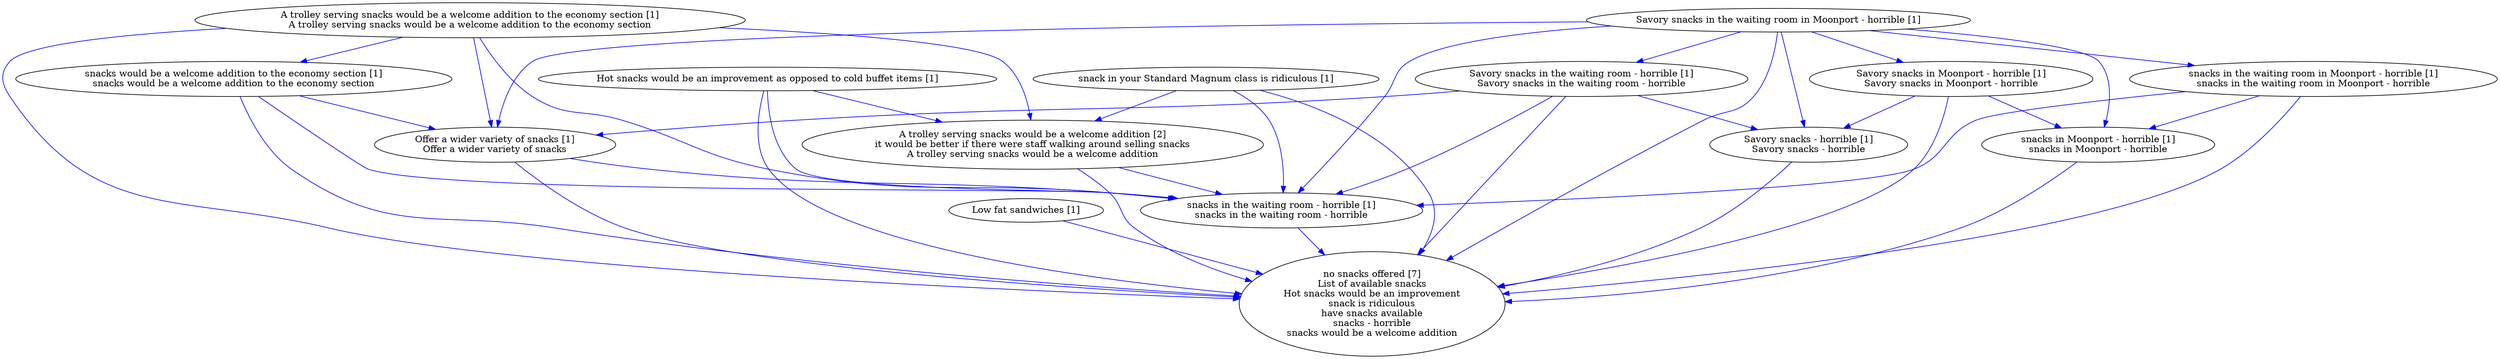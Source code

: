 digraph collapsedGraph {
"no snacks offered [7]\nList of available snacks\nHot snacks would be an improvement\nsnack is ridiculous\nhave snacks available\nsnacks - horrible\nsnacks would be a welcome addition""A trolley serving snacks would be a welcome addition [2]\nit would be better if there were staff walking around selling snacks\nA trolley serving snacks would be a welcome addition""A trolley serving snacks would be a welcome addition to the economy section [1]\nA trolley serving snacks would be a welcome addition to the economy section""snacks would be a welcome addition to the economy section [1]\nsnacks would be a welcome addition to the economy section""Hot snacks would be an improvement as opposed to cold buffet items [1]""Low fat sandwiches [1]""Offer a wider variety of snacks [1]\nOffer a wider variety of snacks""Savory snacks in the waiting room in Moonport - horrible [1]""Savory snacks in Moonport - horrible [1]\nSavory snacks in Moonport - horrible""Savory snacks - horrible [1]\nSavory snacks - horrible""snacks in Moonport - horrible [1]\nsnacks in Moonport - horrible""Savory snacks in the waiting room - horrible [1]\nSavory snacks in the waiting room - horrible""snacks in the waiting room - horrible [1]\nsnacks in the waiting room - horrible""snacks in the waiting room in Moonport - horrible [1]\nsnacks in the waiting room in Moonport - horrible""snack in your Standard Magnum class is ridiculous [1]""snacks would be a welcome addition to the economy section [1]\nsnacks would be a welcome addition to the economy section" -> "no snacks offered [7]\nList of available snacks\nHot snacks would be an improvement\nsnack is ridiculous\nhave snacks available\nsnacks - horrible\nsnacks would be a welcome addition" [color=blue]
"Hot snacks would be an improvement as opposed to cold buffet items [1]" -> "A trolley serving snacks would be a welcome addition [2]\nit would be better if there were staff walking around selling snacks\nA trolley serving snacks would be a welcome addition" [color=blue]
"Hot snacks would be an improvement as opposed to cold buffet items [1]" -> "no snacks offered [7]\nList of available snacks\nHot snacks would be an improvement\nsnack is ridiculous\nhave snacks available\nsnacks - horrible\nsnacks would be a welcome addition" [color=blue]
"Savory snacks - horrible [1]\nSavory snacks - horrible" -> "no snacks offered [7]\nList of available snacks\nHot snacks would be an improvement\nsnack is ridiculous\nhave snacks available\nsnacks - horrible\nsnacks would be a welcome addition" [color=blue]
"A trolley serving snacks would be a welcome addition to the economy section [1]\nA trolley serving snacks would be a welcome addition to the economy section" -> "A trolley serving snacks would be a welcome addition [2]\nit would be better if there were staff walking around selling snacks\nA trolley serving snacks would be a welcome addition" [color=blue]
"snack in your Standard Magnum class is ridiculous [1]" -> "snacks in the waiting room - horrible [1]\nsnacks in the waiting room - horrible" [color=blue]
"snack in your Standard Magnum class is ridiculous [1]" -> "A trolley serving snacks would be a welcome addition [2]\nit would be better if there were staff walking around selling snacks\nA trolley serving snacks would be a welcome addition" [color=blue]
"Low fat sandwiches [1]" -> "no snacks offered [7]\nList of available snacks\nHot snacks would be an improvement\nsnack is ridiculous\nhave snacks available\nsnacks - horrible\nsnacks would be a welcome addition" [color=blue]
"A trolley serving snacks would be a welcome addition to the economy section [1]\nA trolley serving snacks would be a welcome addition to the economy section" -> "snacks in the waiting room - horrible [1]\nsnacks in the waiting room - horrible" [color=blue]
"A trolley serving snacks would be a welcome addition [2]\nit would be better if there were staff walking around selling snacks\nA trolley serving snacks would be a welcome addition" -> "snacks in the waiting room - horrible [1]\nsnacks in the waiting room - horrible" [color=blue]
"Savory snacks in the waiting room - horrible [1]\nSavory snacks in the waiting room - horrible" -> "no snacks offered [7]\nList of available snacks\nHot snacks would be an improvement\nsnack is ridiculous\nhave snacks available\nsnacks - horrible\nsnacks would be a welcome addition" [color=blue]
"snacks in the waiting room - horrible [1]\nsnacks in the waiting room - horrible" -> "no snacks offered [7]\nList of available snacks\nHot snacks would be an improvement\nsnack is ridiculous\nhave snacks available\nsnacks - horrible\nsnacks would be a welcome addition" [color=blue]
"snack in your Standard Magnum class is ridiculous [1]" -> "no snacks offered [7]\nList of available snacks\nHot snacks would be an improvement\nsnack is ridiculous\nhave snacks available\nsnacks - horrible\nsnacks would be a welcome addition" [color=blue]
"Savory snacks in the waiting room - horrible [1]\nSavory snacks in the waiting room - horrible" -> "Offer a wider variety of snacks [1]\nOffer a wider variety of snacks" [color=blue]
"snacks would be a welcome addition to the economy section [1]\nsnacks would be a welcome addition to the economy section" -> "snacks in the waiting room - horrible [1]\nsnacks in the waiting room - horrible" [color=blue]
"snacks would be a welcome addition to the economy section [1]\nsnacks would be a welcome addition to the economy section" -> "Offer a wider variety of snacks [1]\nOffer a wider variety of snacks" [color=blue]
"snacks in Moonport - horrible [1]\nsnacks in Moonport - horrible" -> "no snacks offered [7]\nList of available snacks\nHot snacks would be an improvement\nsnack is ridiculous\nhave snacks available\nsnacks - horrible\nsnacks would be a welcome addition" [color=blue]
"Offer a wider variety of snacks [1]\nOffer a wider variety of snacks" -> "no snacks offered [7]\nList of available snacks\nHot snacks would be an improvement\nsnack is ridiculous\nhave snacks available\nsnacks - horrible\nsnacks would be a welcome addition" [color=blue]
"A trolley serving snacks would be a welcome addition [2]\nit would be better if there were staff walking around selling snacks\nA trolley serving snacks would be a welcome addition" -> "no snacks offered [7]\nList of available snacks\nHot snacks would be an improvement\nsnack is ridiculous\nhave snacks available\nsnacks - horrible\nsnacks would be a welcome addition" [color=blue]
"Savory snacks in the waiting room in Moonport - horrible [1]" -> "no snacks offered [7]\nList of available snacks\nHot snacks would be an improvement\nsnack is ridiculous\nhave snacks available\nsnacks - horrible\nsnacks would be a welcome addition" [color=blue]
"snacks in the waiting room in Moonport - horrible [1]\nsnacks in the waiting room in Moonport - horrible" -> "no snacks offered [7]\nList of available snacks\nHot snacks would be an improvement\nsnack is ridiculous\nhave snacks available\nsnacks - horrible\nsnacks would be a welcome addition" [color=blue]
"A trolley serving snacks would be a welcome addition to the economy section [1]\nA trolley serving snacks would be a welcome addition to the economy section" -> "no snacks offered [7]\nList of available snacks\nHot snacks would be an improvement\nsnack is ridiculous\nhave snacks available\nsnacks - horrible\nsnacks would be a welcome addition" [color=blue]
"Hot snacks would be an improvement as opposed to cold buffet items [1]" -> "snacks in the waiting room - horrible [1]\nsnacks in the waiting room - horrible" [color=blue]
"Savory snacks in Moonport - horrible [1]\nSavory snacks in Moonport - horrible" -> "no snacks offered [7]\nList of available snacks\nHot snacks would be an improvement\nsnack is ridiculous\nhave snacks available\nsnacks - horrible\nsnacks would be a welcome addition" [color=blue]
"Offer a wider variety of snacks [1]\nOffer a wider variety of snacks" -> "snacks in the waiting room - horrible [1]\nsnacks in the waiting room - horrible" [color=blue]
"A trolley serving snacks would be a welcome addition to the economy section [1]\nA trolley serving snacks would be a welcome addition to the economy section" -> "snacks would be a welcome addition to the economy section [1]\nsnacks would be a welcome addition to the economy section" [color=blue]
"Savory snacks in the waiting room in Moonport - horrible [1]" -> "Savory snacks in Moonport - horrible [1]\nSavory snacks in Moonport - horrible" [color=blue]
"Savory snacks in Moonport - horrible [1]\nSavory snacks in Moonport - horrible" -> "Savory snacks - horrible [1]\nSavory snacks - horrible" [color=blue]
"Savory snacks in Moonport - horrible [1]\nSavory snacks in Moonport - horrible" -> "snacks in Moonport - horrible [1]\nsnacks in Moonport - horrible" [color=blue]
"Savory snacks in the waiting room in Moonport - horrible [1]" -> "Savory snacks in the waiting room - horrible [1]\nSavory snacks in the waiting room - horrible" [color=blue]
"Savory snacks in the waiting room - horrible [1]\nSavory snacks in the waiting room - horrible" -> "Savory snacks - horrible [1]\nSavory snacks - horrible" [color=blue]
"Savory snacks in the waiting room - horrible [1]\nSavory snacks in the waiting room - horrible" -> "snacks in the waiting room - horrible [1]\nsnacks in the waiting room - horrible" [color=blue]
"Savory snacks in the waiting room in Moonport - horrible [1]" -> "snacks in the waiting room in Moonport - horrible [1]\nsnacks in the waiting room in Moonport - horrible" [color=blue]
"snacks in the waiting room in Moonport - horrible [1]\nsnacks in the waiting room in Moonport - horrible" -> "snacks in Moonport - horrible [1]\nsnacks in Moonport - horrible" [color=blue]
"snacks in the waiting room in Moonport - horrible [1]\nsnacks in the waiting room in Moonport - horrible" -> "snacks in the waiting room - horrible [1]\nsnacks in the waiting room - horrible" [color=blue]
"Savory snacks in the waiting room in Moonport - horrible [1]" -> "snacks in the waiting room - horrible [1]\nsnacks in the waiting room - horrible" [color=blue]
"Savory snacks in the waiting room in Moonport - horrible [1]" -> "snacks in Moonport - horrible [1]\nsnacks in Moonport - horrible" [color=blue]
"Savory snacks in the waiting room in Moonport - horrible [1]" -> "Savory snacks - horrible [1]\nSavory snacks - horrible" [color=blue]
"A trolley serving snacks would be a welcome addition to the economy section [1]\nA trolley serving snacks would be a welcome addition to the economy section" -> "Offer a wider variety of snacks [1]\nOffer a wider variety of snacks" [color=blue]
"Savory snacks in the waiting room in Moonport - horrible [1]" -> "Offer a wider variety of snacks [1]\nOffer a wider variety of snacks" [color=blue]
}